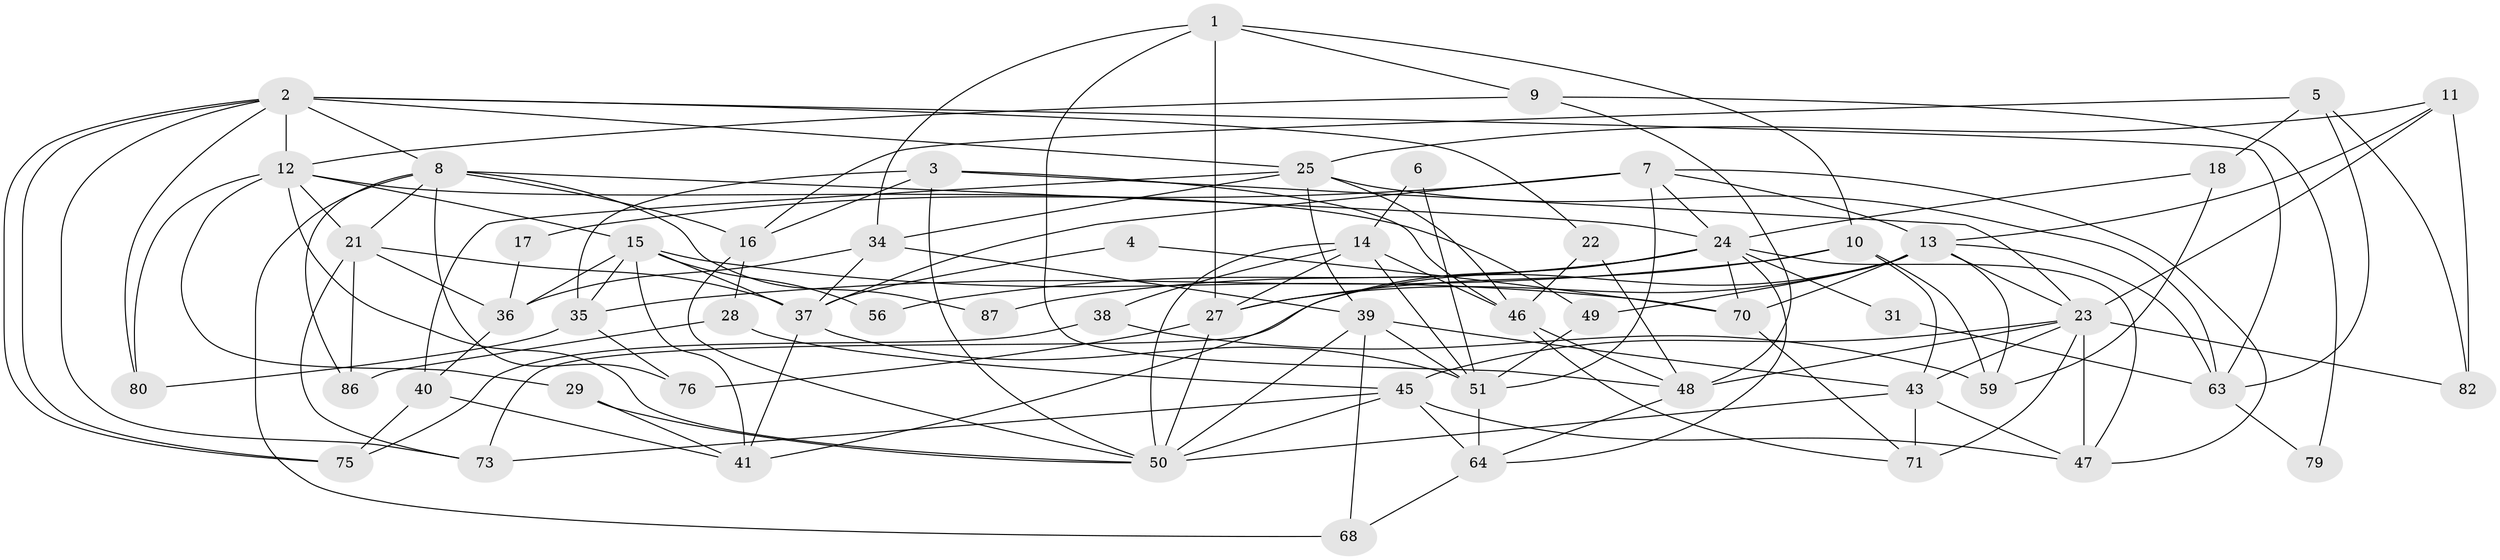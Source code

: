 // Generated by graph-tools (version 1.1) at 2025/52/02/27/25 19:52:05]
// undirected, 58 vertices, 142 edges
graph export_dot {
graph [start="1"]
  node [color=gray90,style=filled];
  1 [super="+33"];
  2 [super="+30"];
  3 [super="+69"];
  4;
  5 [super="+19"];
  6;
  7 [super="+44"];
  8 [super="+42"];
  9;
  10 [super="+57"];
  11 [super="+72"];
  12 [super="+26"];
  13 [super="+53"];
  14 [super="+52"];
  15 [super="+20"];
  16 [super="+60"];
  17;
  18;
  21;
  22;
  23 [super="+55"];
  24 [super="+32"];
  25 [super="+66"];
  27 [super="+83"];
  28;
  29;
  31 [super="+54"];
  34 [super="+61"];
  35;
  36 [super="+67"];
  37 [super="+90"];
  38;
  39 [super="+85"];
  40;
  41;
  43 [super="+74"];
  45 [super="+88"];
  46 [super="+84"];
  47 [super="+58"];
  48 [super="+62"];
  49 [super="+77"];
  50 [super="+65"];
  51 [super="+89"];
  56;
  59 [super="+78"];
  63 [super="+91"];
  64;
  68;
  70;
  71 [super="+81"];
  73;
  75;
  76;
  79;
  80;
  82;
  86;
  87;
  1 -- 10;
  1 -- 9;
  1 -- 48;
  1 -- 27;
  1 -- 34;
  2 -- 75;
  2 -- 75;
  2 -- 22;
  2 -- 73;
  2 -- 80;
  2 -- 12 [weight=2];
  2 -- 63;
  2 -- 8;
  2 -- 25;
  3 -- 50;
  3 -- 16;
  3 -- 35;
  3 -- 23;
  3 -- 46;
  4 -- 70;
  4 -- 37;
  5 -- 82;
  5 -- 16;
  5 -- 18;
  5 -- 63;
  6 -- 51;
  6 -- 14;
  7 -- 17 [weight=2];
  7 -- 13;
  7 -- 24;
  7 -- 51;
  7 -- 37;
  7 -- 47;
  8 -- 16;
  8 -- 68;
  8 -- 76;
  8 -- 86;
  8 -- 87;
  8 -- 24;
  8 -- 21;
  9 -- 79;
  9 -- 12;
  9 -- 48;
  10 -- 35;
  10 -- 27;
  10 -- 59;
  10 -- 43;
  11 -- 25;
  11 -- 23;
  11 -- 82;
  11 -- 13;
  12 -- 21;
  12 -- 29 [weight=2];
  12 -- 49;
  12 -- 80;
  12 -- 15;
  12 -- 50;
  13 -- 73;
  13 -- 70;
  13 -- 63;
  13 -- 27;
  13 -- 23;
  13 -- 59;
  13 -- 49;
  14 -- 50;
  14 -- 27;
  14 -- 51;
  14 -- 38;
  14 -- 46;
  15 -- 35;
  15 -- 36;
  15 -- 37;
  15 -- 41;
  15 -- 70;
  15 -- 56;
  16 -- 50;
  16 -- 28;
  17 -- 36;
  18 -- 59;
  18 -- 24;
  21 -- 73;
  21 -- 86;
  21 -- 36;
  21 -- 37;
  22 -- 48;
  22 -- 46;
  23 -- 43;
  23 -- 71 [weight=2];
  23 -- 47;
  23 -- 82;
  23 -- 45;
  23 -- 48;
  24 -- 70;
  24 -- 64;
  24 -- 87;
  24 -- 41;
  24 -- 56;
  24 -- 47;
  24 -- 31;
  25 -- 46;
  25 -- 63;
  25 -- 40;
  25 -- 39;
  25 -- 34;
  27 -- 50;
  27 -- 76;
  28 -- 86;
  28 -- 45;
  29 -- 41;
  29 -- 50;
  31 -- 63 [weight=2];
  34 -- 36;
  34 -- 39;
  34 -- 37;
  35 -- 80;
  35 -- 76;
  36 -- 40;
  37 -- 41;
  37 -- 51;
  38 -- 59 [weight=2];
  38 -- 75;
  39 -- 51;
  39 -- 50;
  39 -- 43;
  39 -- 68;
  40 -- 75;
  40 -- 41;
  43 -- 47;
  43 -- 50;
  43 -- 71;
  45 -- 73;
  45 -- 64;
  45 -- 50;
  45 -- 47;
  46 -- 48;
  46 -- 71;
  48 -- 64;
  49 -- 51;
  51 -- 64;
  63 -- 79;
  64 -- 68;
  70 -- 71;
}
